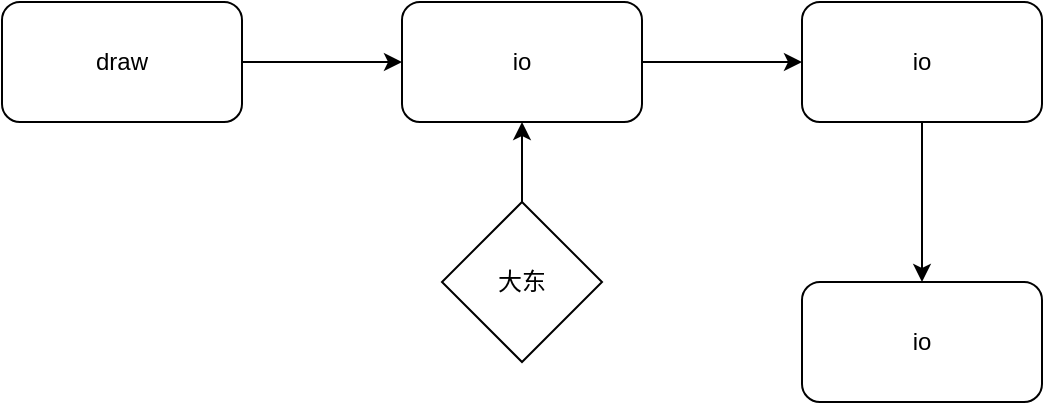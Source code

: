 <mxfile version="10.6.0" type="github"><diagram name="Page-1" id="2a216829-ef6e-dabb-86c1-c78162f3ba2b"><mxGraphModel dx="918" dy="539" grid="1" gridSize="10" guides="1" tooltips="1" connect="1" arrows="1" fold="1" page="1" pageScale="1" pageWidth="850" pageHeight="1100" background="#ffffff" math="0" shadow="0"><root><mxCell id="0"/><mxCell id="1" parent="0"/><mxCell id="F9sUnfp1Ek84eJa-IPCe-3" value="" style="edgeStyle=orthogonalEdgeStyle;rounded=0;orthogonalLoop=1;jettySize=auto;html=1;" parent="1" source="F9sUnfp1Ek84eJa-IPCe-1" target="F9sUnfp1Ek84eJa-IPCe-2" edge="1"><mxGeometry relative="1" as="geometry"/></mxCell><mxCell id="F9sUnfp1Ek84eJa-IPCe-1" value="draw" style="rounded=1;whiteSpace=wrap;html=1;" parent="1" vertex="1"><mxGeometry x="180" y="210" width="120" height="60" as="geometry"/></mxCell><mxCell id="ROUvPT9lnLum_8m9SQz4-2" value="" style="edgeStyle=orthogonalEdgeStyle;rounded=0;orthogonalLoop=1;jettySize=auto;html=1;" edge="1" parent="1" source="F9sUnfp1Ek84eJa-IPCe-2" target="ROUvPT9lnLum_8m9SQz4-1"><mxGeometry relative="1" as="geometry"/></mxCell><mxCell id="F9sUnfp1Ek84eJa-IPCe-2" value="io" style="rounded=1;whiteSpace=wrap;html=1;" parent="1" vertex="1"><mxGeometry x="380" y="210" width="120" height="60" as="geometry"/></mxCell><mxCell id="ROUvPT9lnLum_8m9SQz4-4" value="" style="edgeStyle=orthogonalEdgeStyle;rounded=0;orthogonalLoop=1;jettySize=auto;html=1;" edge="1" parent="1" source="ROUvPT9lnLum_8m9SQz4-1" target="ROUvPT9lnLum_8m9SQz4-3"><mxGeometry relative="1" as="geometry"/></mxCell><mxCell id="ROUvPT9lnLum_8m9SQz4-1" value="io" style="rounded=1;whiteSpace=wrap;html=1;" vertex="1" parent="1"><mxGeometry x="580" y="210" width="120" height="60" as="geometry"/></mxCell><mxCell id="ROUvPT9lnLum_8m9SQz4-3" value="io" style="rounded=1;whiteSpace=wrap;html=1;" vertex="1" parent="1"><mxGeometry x="580" y="350" width="120" height="60" as="geometry"/></mxCell><mxCell id="F9sUnfp1Ek84eJa-IPCe-5" value="" style="edgeStyle=orthogonalEdgeStyle;rounded=0;orthogonalLoop=1;jettySize=auto;html=1;" parent="1" source="F9sUnfp1Ek84eJa-IPCe-4" target="F9sUnfp1Ek84eJa-IPCe-2" edge="1"><mxGeometry relative="1" as="geometry"/></mxCell><mxCell id="F9sUnfp1Ek84eJa-IPCe-4" value="大东" style="rhombus;whiteSpace=wrap;html=1;" parent="1" vertex="1"><mxGeometry x="400" y="310" width="80" height="80" as="geometry"/></mxCell></root></mxGraphModel></diagram></mxfile>